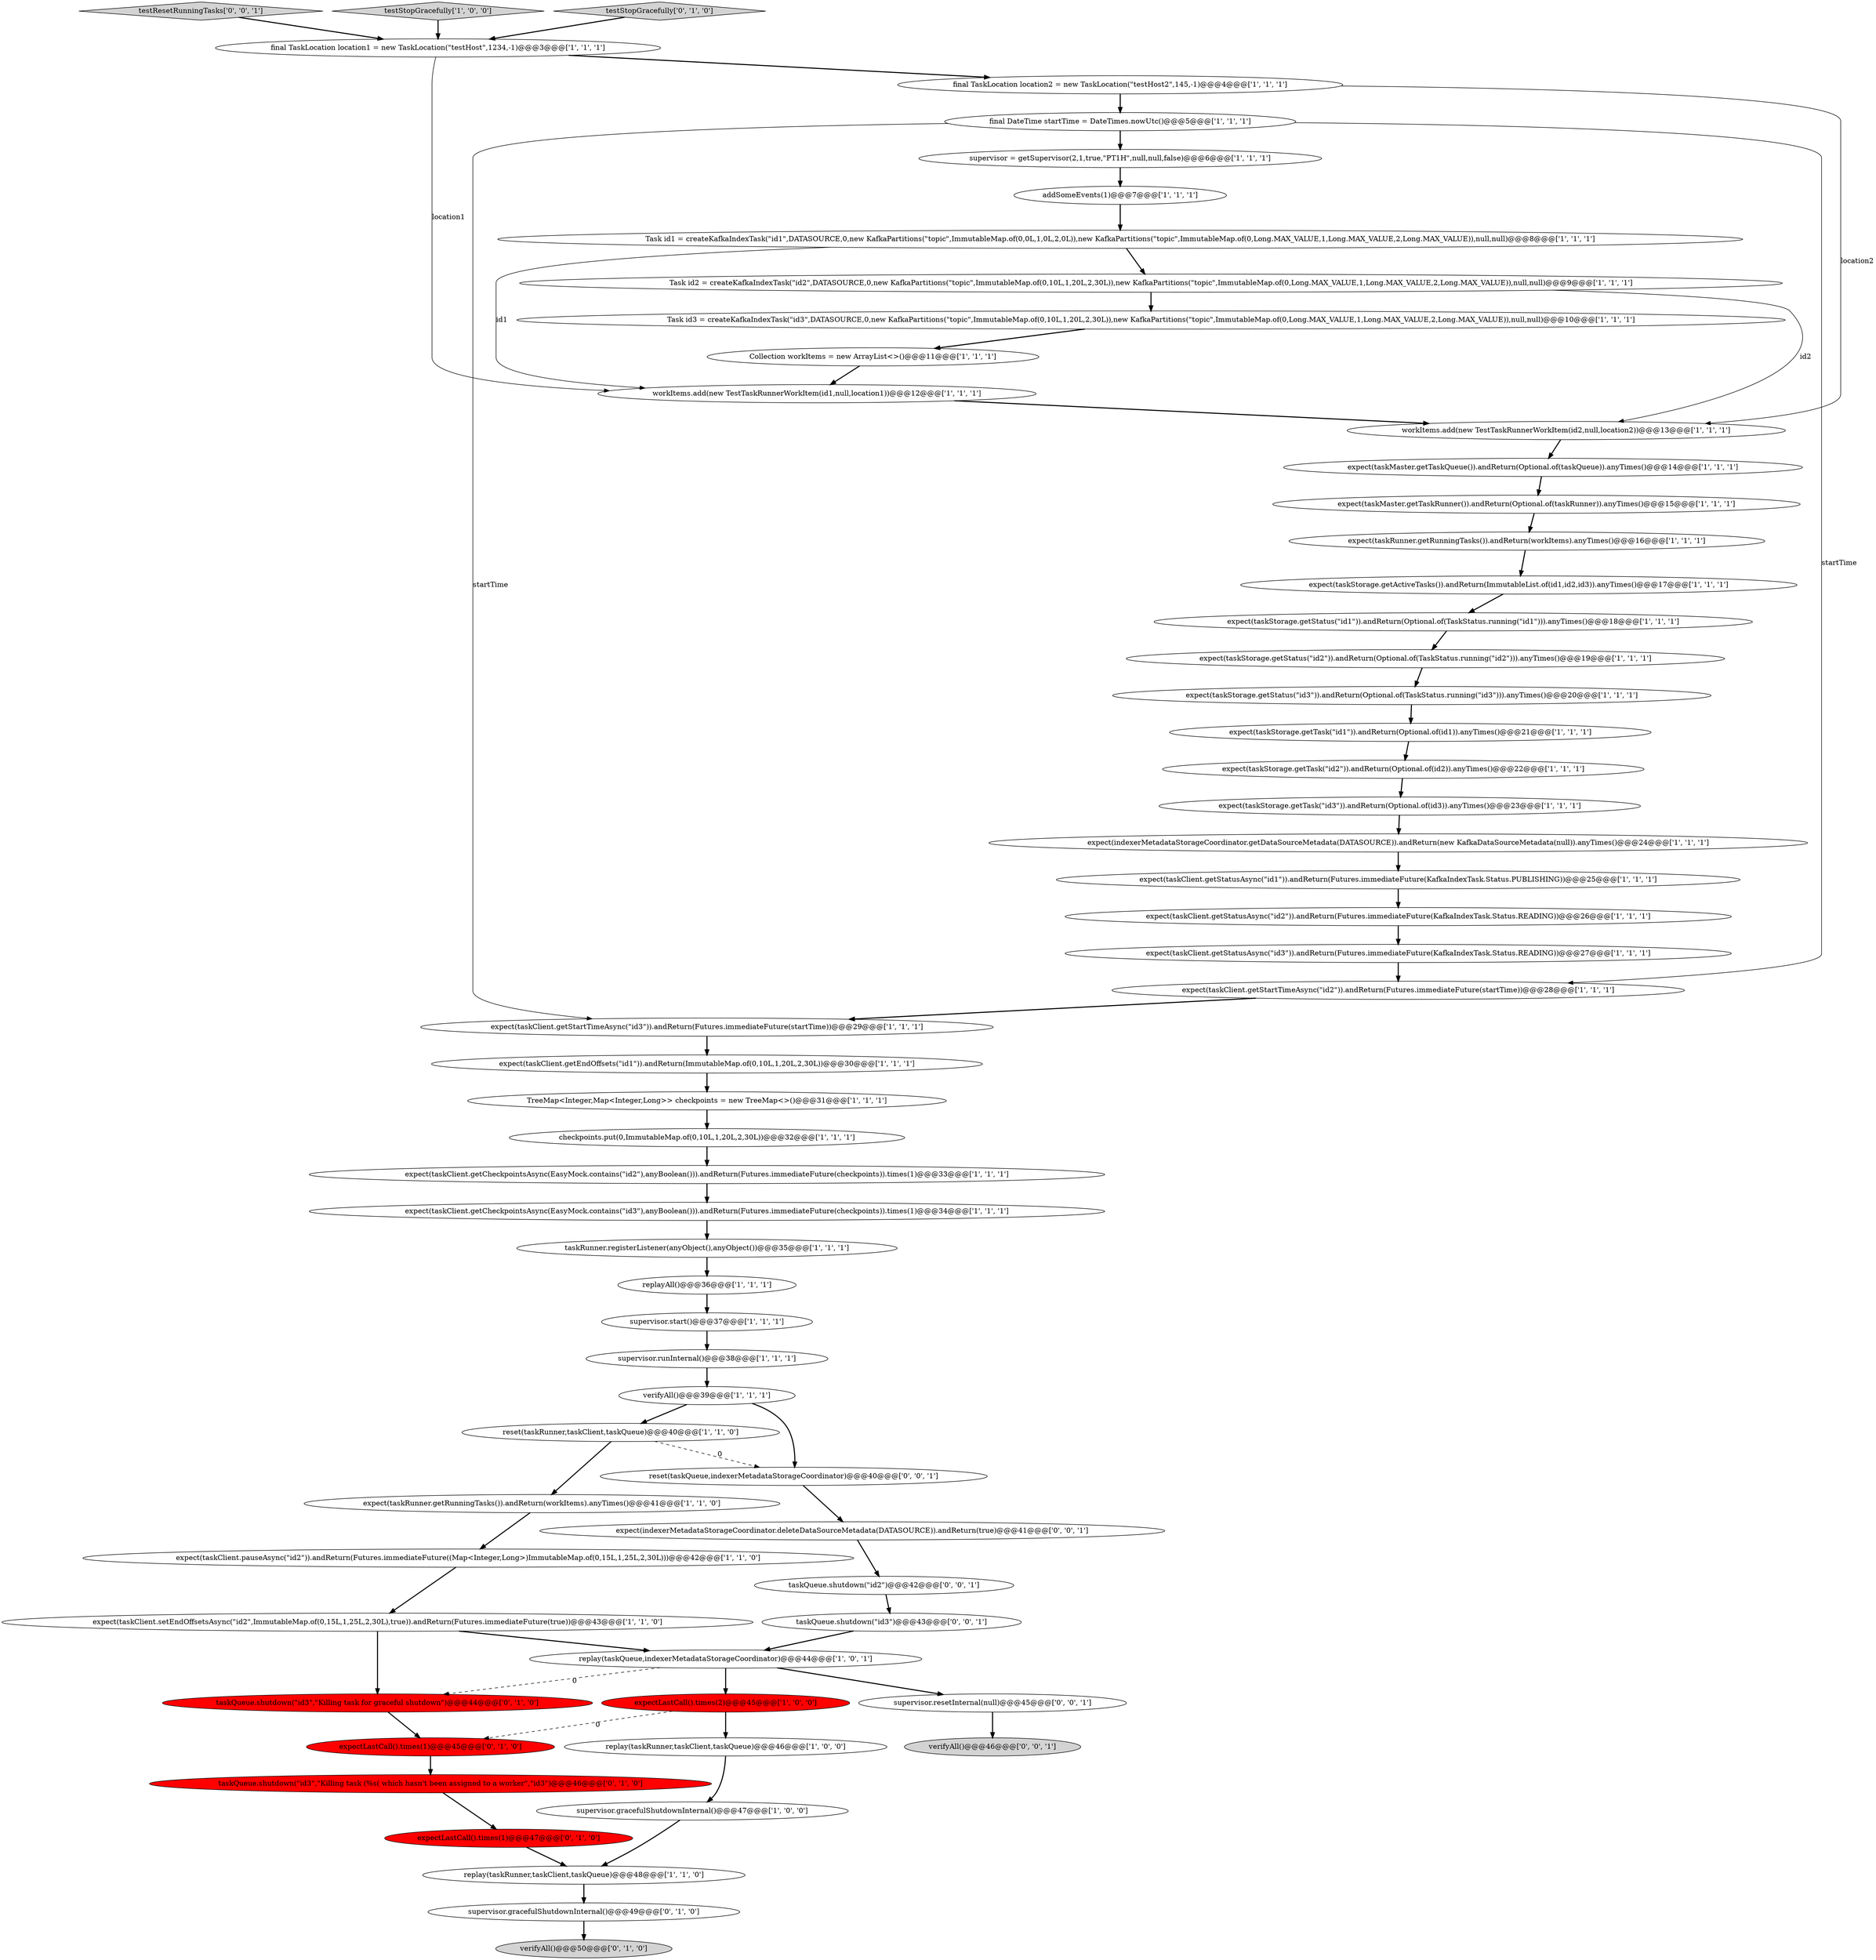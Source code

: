 digraph {
23 [style = filled, label = "expect(taskClient.getCheckpointsAsync(EasyMock.contains(\"id2\"),anyBoolean())).andReturn(Futures.immediateFuture(checkpoints)).times(1)@@@33@@@['1', '1', '1']", fillcolor = white, shape = ellipse image = "AAA0AAABBB1BBB"];
20 [style = filled, label = "reset(taskRunner,taskClient,taskQueue)@@@40@@@['1', '1', '0']", fillcolor = white, shape = ellipse image = "AAA0AAABBB1BBB"];
53 [style = filled, label = "supervisor.gracefulShutdownInternal()@@@49@@@['0', '1', '0']", fillcolor = white, shape = ellipse image = "AAA0AAABBB2BBB"];
18 [style = filled, label = "expect(taskStorage.getTask(\"id1\")).andReturn(Optional.of(id1)).anyTimes()@@@21@@@['1', '1', '1']", fillcolor = white, shape = ellipse image = "AAA0AAABBB1BBB"];
10 [style = filled, label = "Task id1 = createKafkaIndexTask(\"id1\",DATASOURCE,0,new KafkaPartitions(\"topic\",ImmutableMap.of(0,0L,1,0L,2,0L)),new KafkaPartitions(\"topic\",ImmutableMap.of(0,Long.MAX_VALUE,1,Long.MAX_VALUE,2,Long.MAX_VALUE)),null,null)@@@8@@@['1', '1', '1']", fillcolor = white, shape = ellipse image = "AAA0AAABBB1BBB"];
11 [style = filled, label = "expect(taskStorage.getTask(\"id2\")).andReturn(Optional.of(id2)).anyTimes()@@@22@@@['1', '1', '1']", fillcolor = white, shape = ellipse image = "AAA0AAABBB1BBB"];
22 [style = filled, label = "expect(taskClient.getStartTimeAsync(\"id2\")).andReturn(Futures.immediateFuture(startTime))@@@28@@@['1', '1', '1']", fillcolor = white, shape = ellipse image = "AAA0AAABBB1BBB"];
38 [style = filled, label = "expect(indexerMetadataStorageCoordinator.getDataSourceMetadata(DATASOURCE)).andReturn(new KafkaDataSourceMetadata(null)).anyTimes()@@@24@@@['1', '1', '1']", fillcolor = white, shape = ellipse image = "AAA0AAABBB1BBB"];
12 [style = filled, label = "final TaskLocation location1 = new TaskLocation(\"testHost\",1234,-1)@@@3@@@['1', '1', '1']", fillcolor = white, shape = ellipse image = "AAA0AAABBB1BBB"];
21 [style = filled, label = "replay(taskRunner,taskClient,taskQueue)@@@48@@@['1', '1', '0']", fillcolor = white, shape = ellipse image = "AAA0AAABBB1BBB"];
35 [style = filled, label = "expect(taskClient.pauseAsync(\"id2\")).andReturn(Futures.immediateFuture((Map<Integer,Long>)ImmutableMap.of(0,15L,1,25L,2,30L)))@@@42@@@['1', '1', '0']", fillcolor = white, shape = ellipse image = "AAA0AAABBB1BBB"];
37 [style = filled, label = "expect(taskStorage.getStatus(\"id1\")).andReturn(Optional.of(TaskStatus.running(\"id1\"))).anyTimes()@@@18@@@['1', '1', '1']", fillcolor = white, shape = ellipse image = "AAA0AAABBB1BBB"];
9 [style = filled, label = "replayAll()@@@36@@@['1', '1', '1']", fillcolor = white, shape = ellipse image = "AAA0AAABBB1BBB"];
17 [style = filled, label = "expect(taskStorage.getActiveTasks()).andReturn(ImmutableList.of(id1,id2,id3)).anyTimes()@@@17@@@['1', '1', '1']", fillcolor = white, shape = ellipse image = "AAA0AAABBB1BBB"];
48 [style = filled, label = "expectLastCall().times(1)@@@47@@@['0', '1', '0']", fillcolor = red, shape = ellipse image = "AAA1AAABBB2BBB"];
6 [style = filled, label = "expect(taskMaster.getTaskQueue()).andReturn(Optional.of(taskQueue)).anyTimes()@@@14@@@['1', '1', '1']", fillcolor = white, shape = ellipse image = "AAA0AAABBB1BBB"];
5 [style = filled, label = "replay(taskRunner,taskClient,taskQueue)@@@46@@@['1', '0', '0']", fillcolor = white, shape = ellipse image = "AAA0AAABBB1BBB"];
2 [style = filled, label = "supervisor.runInternal()@@@38@@@['1', '1', '1']", fillcolor = white, shape = ellipse image = "AAA0AAABBB1BBB"];
40 [style = filled, label = "TreeMap<Integer,Map<Integer,Long>> checkpoints = new TreeMap<>()@@@31@@@['1', '1', '1']", fillcolor = white, shape = ellipse image = "AAA0AAABBB1BBB"];
0 [style = filled, label = "expect(taskStorage.getStatus(\"id2\")).andReturn(Optional.of(TaskStatus.running(\"id2\"))).anyTimes()@@@19@@@['1', '1', '1']", fillcolor = white, shape = ellipse image = "AAA0AAABBB1BBB"];
44 [style = filled, label = "checkpoints.put(0,ImmutableMap.of(0,10L,1,20L,2,30L))@@@32@@@['1', '1', '1']", fillcolor = white, shape = ellipse image = "AAA0AAABBB1BBB"];
19 [style = filled, label = "expect(taskStorage.getStatus(\"id3\")).andReturn(Optional.of(TaskStatus.running(\"id3\"))).anyTimes()@@@20@@@['1', '1', '1']", fillcolor = white, shape = ellipse image = "AAA0AAABBB1BBB"];
16 [style = filled, label = "Task id2 = createKafkaIndexTask(\"id2\",DATASOURCE,0,new KafkaPartitions(\"topic\",ImmutableMap.of(0,10L,1,20L,2,30L)),new KafkaPartitions(\"topic\",ImmutableMap.of(0,Long.MAX_VALUE,1,Long.MAX_VALUE,2,Long.MAX_VALUE)),null,null)@@@9@@@['1', '1', '1']", fillcolor = white, shape = ellipse image = "AAA0AAABBB1BBB"];
8 [style = filled, label = "expect(taskMaster.getTaskRunner()).andReturn(Optional.of(taskRunner)).anyTimes()@@@15@@@['1', '1', '1']", fillcolor = white, shape = ellipse image = "AAA0AAABBB1BBB"];
33 [style = filled, label = "expect(taskClient.setEndOffsetsAsync(\"id2\",ImmutableMap.of(0,15L,1,25L,2,30L),true)).andReturn(Futures.immediateFuture(true))@@@43@@@['1', '1', '0']", fillcolor = white, shape = ellipse image = "AAA0AAABBB1BBB"];
3 [style = filled, label = "supervisor.gracefulShutdownInternal()@@@47@@@['1', '0', '0']", fillcolor = white, shape = ellipse image = "AAA0AAABBB1BBB"];
27 [style = filled, label = "supervisor.start()@@@37@@@['1', '1', '1']", fillcolor = white, shape = ellipse image = "AAA0AAABBB1BBB"];
45 [style = filled, label = "Collection workItems = new ArrayList<>()@@@11@@@['1', '1', '1']", fillcolor = white, shape = ellipse image = "AAA0AAABBB1BBB"];
49 [style = filled, label = "taskQueue.shutdown(\"id3\",\"Killing task (%s( which hasn't been assigned to a worker\",\"id3\")@@@46@@@['0', '1', '0']", fillcolor = red, shape = ellipse image = "AAA1AAABBB2BBB"];
51 [style = filled, label = "verifyAll()@@@50@@@['0', '1', '0']", fillcolor = lightgray, shape = ellipse image = "AAA0AAABBB2BBB"];
32 [style = filled, label = "final DateTime startTime = DateTimes.nowUtc()@@@5@@@['1', '1', '1']", fillcolor = white, shape = ellipse image = "AAA0AAABBB1BBB"];
34 [style = filled, label = "verifyAll()@@@39@@@['1', '1', '1']", fillcolor = white, shape = ellipse image = "AAA0AAABBB1BBB"];
7 [style = filled, label = "expectLastCall().times(2)@@@45@@@['1', '0', '0']", fillcolor = red, shape = ellipse image = "AAA1AAABBB1BBB"];
59 [style = filled, label = "taskQueue.shutdown(\"id3\")@@@43@@@['0', '0', '1']", fillcolor = white, shape = ellipse image = "AAA0AAABBB3BBB"];
60 [style = filled, label = "testResetRunningTasks['0', '0', '1']", fillcolor = lightgray, shape = diamond image = "AAA0AAABBB3BBB"];
36 [style = filled, label = "expect(taskRunner.getRunningTasks()).andReturn(workItems).anyTimes()@@@16@@@['1', '1', '1']", fillcolor = white, shape = ellipse image = "AAA0AAABBB1BBB"];
29 [style = filled, label = "expect(taskClient.getCheckpointsAsync(EasyMock.contains(\"id3\"),anyBoolean())).andReturn(Futures.immediateFuture(checkpoints)).times(1)@@@34@@@['1', '1', '1']", fillcolor = white, shape = ellipse image = "AAA0AAABBB1BBB"];
54 [style = filled, label = "supervisor.resetInternal(null)@@@45@@@['0', '0', '1']", fillcolor = white, shape = ellipse image = "AAA0AAABBB3BBB"];
4 [style = filled, label = "testStopGracefully['1', '0', '0']", fillcolor = lightgray, shape = diamond image = "AAA0AAABBB1BBB"];
50 [style = filled, label = "testStopGracefully['0', '1', '0']", fillcolor = lightgray, shape = diamond image = "AAA0AAABBB2BBB"];
55 [style = filled, label = "reset(taskQueue,indexerMetadataStorageCoordinator)@@@40@@@['0', '0', '1']", fillcolor = white, shape = ellipse image = "AAA0AAABBB3BBB"];
42 [style = filled, label = "expect(taskStorage.getTask(\"id3\")).andReturn(Optional.of(id3)).anyTimes()@@@23@@@['1', '1', '1']", fillcolor = white, shape = ellipse image = "AAA0AAABBB1BBB"];
46 [style = filled, label = "final TaskLocation location2 = new TaskLocation(\"testHost2\",145,-1)@@@4@@@['1', '1', '1']", fillcolor = white, shape = ellipse image = "AAA0AAABBB1BBB"];
41 [style = filled, label = "expect(taskClient.getStatusAsync(\"id1\")).andReturn(Futures.immediateFuture(KafkaIndexTask.Status.PUBLISHING))@@@25@@@['1', '1', '1']", fillcolor = white, shape = ellipse image = "AAA0AAABBB1BBB"];
1 [style = filled, label = "expect(taskClient.getStartTimeAsync(\"id3\")).andReturn(Futures.immediateFuture(startTime))@@@29@@@['1', '1', '1']", fillcolor = white, shape = ellipse image = "AAA0AAABBB1BBB"];
30 [style = filled, label = "expect(taskClient.getEndOffsets(\"id1\")).andReturn(ImmutableMap.of(0,10L,1,20L,2,30L))@@@30@@@['1', '1', '1']", fillcolor = white, shape = ellipse image = "AAA0AAABBB1BBB"];
15 [style = filled, label = "addSomeEvents(1)@@@7@@@['1', '1', '1']", fillcolor = white, shape = ellipse image = "AAA0AAABBB1BBB"];
47 [style = filled, label = "expectLastCall().times(1)@@@45@@@['0', '1', '0']", fillcolor = red, shape = ellipse image = "AAA1AAABBB2BBB"];
31 [style = filled, label = "supervisor = getSupervisor(2,1,true,\"PT1H\",null,null,false)@@@6@@@['1', '1', '1']", fillcolor = white, shape = ellipse image = "AAA0AAABBB1BBB"];
24 [style = filled, label = "expect(taskClient.getStatusAsync(\"id2\")).andReturn(Futures.immediateFuture(KafkaIndexTask.Status.READING))@@@26@@@['1', '1', '1']", fillcolor = white, shape = ellipse image = "AAA0AAABBB1BBB"];
28 [style = filled, label = "replay(taskQueue,indexerMetadataStorageCoordinator)@@@44@@@['1', '0', '1']", fillcolor = white, shape = ellipse image = "AAA0AAABBB1BBB"];
13 [style = filled, label = "expect(taskRunner.getRunningTasks()).andReturn(workItems).anyTimes()@@@41@@@['1', '1', '0']", fillcolor = white, shape = ellipse image = "AAA0AAABBB1BBB"];
52 [style = filled, label = "taskQueue.shutdown(\"id3\",\"Killing task for graceful shutdown\")@@@44@@@['0', '1', '0']", fillcolor = red, shape = ellipse image = "AAA1AAABBB2BBB"];
14 [style = filled, label = "Task id3 = createKafkaIndexTask(\"id3\",DATASOURCE,0,new KafkaPartitions(\"topic\",ImmutableMap.of(0,10L,1,20L,2,30L)),new KafkaPartitions(\"topic\",ImmutableMap.of(0,Long.MAX_VALUE,1,Long.MAX_VALUE,2,Long.MAX_VALUE)),null,null)@@@10@@@['1', '1', '1']", fillcolor = white, shape = ellipse image = "AAA0AAABBB1BBB"];
39 [style = filled, label = "workItems.add(new TestTaskRunnerWorkItem(id1,null,location1))@@@12@@@['1', '1', '1']", fillcolor = white, shape = ellipse image = "AAA0AAABBB1BBB"];
57 [style = filled, label = "verifyAll()@@@46@@@['0', '0', '1']", fillcolor = lightgray, shape = ellipse image = "AAA0AAABBB3BBB"];
26 [style = filled, label = "expect(taskClient.getStatusAsync(\"id3\")).andReturn(Futures.immediateFuture(KafkaIndexTask.Status.READING))@@@27@@@['1', '1', '1']", fillcolor = white, shape = ellipse image = "AAA0AAABBB1BBB"];
56 [style = filled, label = "taskQueue.shutdown(\"id2\")@@@42@@@['0', '0', '1']", fillcolor = white, shape = ellipse image = "AAA0AAABBB3BBB"];
25 [style = filled, label = "workItems.add(new TestTaskRunnerWorkItem(id2,null,location2))@@@13@@@['1', '1', '1']", fillcolor = white, shape = ellipse image = "AAA0AAABBB1BBB"];
43 [style = filled, label = "taskRunner.registerListener(anyObject(),anyObject())@@@35@@@['1', '1', '1']", fillcolor = white, shape = ellipse image = "AAA0AAABBB1BBB"];
58 [style = filled, label = "expect(indexerMetadataStorageCoordinator.deleteDataSourceMetadata(DATASOURCE)).andReturn(true)@@@41@@@['0', '0', '1']", fillcolor = white, shape = ellipse image = "AAA0AAABBB3BBB"];
5->3 [style = bold, label=""];
37->0 [style = bold, label=""];
15->10 [style = bold, label=""];
19->18 [style = bold, label=""];
32->1 [style = solid, label="startTime"];
20->13 [style = bold, label=""];
33->52 [style = bold, label=""];
16->25 [style = solid, label="id2"];
34->20 [style = bold, label=""];
53->51 [style = bold, label=""];
41->24 [style = bold, label=""];
46->25 [style = solid, label="location2"];
0->19 [style = bold, label=""];
54->57 [style = bold, label=""];
33->28 [style = bold, label=""];
18->11 [style = bold, label=""];
2->34 [style = bold, label=""];
35->33 [style = bold, label=""];
28->7 [style = bold, label=""];
12->39 [style = solid, label="location1"];
49->48 [style = bold, label=""];
28->54 [style = bold, label=""];
34->55 [style = bold, label=""];
38->41 [style = bold, label=""];
11->42 [style = bold, label=""];
14->45 [style = bold, label=""];
25->6 [style = bold, label=""];
17->37 [style = bold, label=""];
1->30 [style = bold, label=""];
31->15 [style = bold, label=""];
43->9 [style = bold, label=""];
58->56 [style = bold, label=""];
10->39 [style = solid, label="id1"];
26->22 [style = bold, label=""];
9->27 [style = bold, label=""];
23->29 [style = bold, label=""];
47->49 [style = bold, label=""];
20->55 [style = dashed, label="0"];
44->23 [style = bold, label=""];
24->26 [style = bold, label=""];
8->36 [style = bold, label=""];
7->5 [style = bold, label=""];
52->47 [style = bold, label=""];
12->46 [style = bold, label=""];
10->16 [style = bold, label=""];
32->22 [style = solid, label="startTime"];
6->8 [style = bold, label=""];
50->12 [style = bold, label=""];
48->21 [style = bold, label=""];
29->43 [style = bold, label=""];
4->12 [style = bold, label=""];
16->14 [style = bold, label=""];
30->40 [style = bold, label=""];
3->21 [style = bold, label=""];
59->28 [style = bold, label=""];
39->25 [style = bold, label=""];
36->17 [style = bold, label=""];
22->1 [style = bold, label=""];
46->32 [style = bold, label=""];
13->35 [style = bold, label=""];
55->58 [style = bold, label=""];
56->59 [style = bold, label=""];
32->31 [style = bold, label=""];
42->38 [style = bold, label=""];
27->2 [style = bold, label=""];
28->52 [style = dashed, label="0"];
45->39 [style = bold, label=""];
40->44 [style = bold, label=""];
7->47 [style = dashed, label="0"];
21->53 [style = bold, label=""];
60->12 [style = bold, label=""];
}

